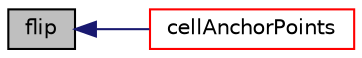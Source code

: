 digraph "flip"
{
  bgcolor="transparent";
  edge [fontname="Helvetica",fontsize="10",labelfontname="Helvetica",labelfontsize="10"];
  node [fontname="Helvetica",fontsize="10",shape=record];
  rankdir="LR";
  Node825 [label="flip",height=0.2,width=0.4,color="black", fillcolor="grey75", style="filled", fontcolor="black"];
  Node825 -> Node826 [dir="back",color="midnightblue",fontsize="10",style="solid",fontname="Helvetica"];
  Node826 [label="cellAnchorPoints",height=0.2,width=0.4,color="red",URL="$a22213.html#ac647dedf039b04921aefc58bd994114b",tooltip="For each cut cell the points on the &#39;anchor&#39; side of the cell. "];
}

